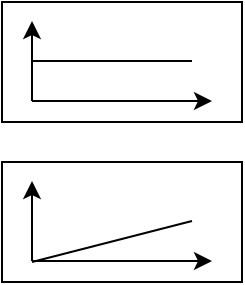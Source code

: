 <mxfile version="14.2.7" type="github"><diagram id="3PzJZbDtKYzu-LZqhPF3" name="Page-1"><mxGraphModel dx="1422" dy="882" grid="1" gridSize="10" guides="1" tooltips="1" connect="1" arrows="1" fold="1" page="1" pageScale="1" pageWidth="827" pageHeight="1169" math="0" shadow="0"><root><mxCell id="0"/><mxCell id="1" parent="0"/><mxCell id="RRLhm_AEm5dXJxbFZk_f-1" value="" style="rounded=0;whiteSpace=wrap;html=1;" vertex="1" parent="1"><mxGeometry x="40" y="40" width="120" height="60" as="geometry"/></mxCell><mxCell id="RRLhm_AEm5dXJxbFZk_f-4" value="" style="endArrow=classic;html=1;" edge="1" parent="1"><mxGeometry width="50" height="50" relative="1" as="geometry"><mxPoint x="55" y="89.5" as="sourcePoint"/><mxPoint x="55" y="49.5" as="targetPoint"/></mxGeometry></mxCell><mxCell id="RRLhm_AEm5dXJxbFZk_f-5" value="" style="endArrow=classic;html=1;" edge="1" parent="1"><mxGeometry width="50" height="50" relative="1" as="geometry"><mxPoint x="55" y="89.5" as="sourcePoint"/><mxPoint x="145" y="89.5" as="targetPoint"/></mxGeometry></mxCell><mxCell id="RRLhm_AEm5dXJxbFZk_f-7" value="" style="endArrow=none;html=1;" edge="1" parent="1"><mxGeometry width="50" height="50" relative="1" as="geometry"><mxPoint x="55" y="69.5" as="sourcePoint"/><mxPoint x="135" y="69.5" as="targetPoint"/></mxGeometry></mxCell><mxCell id="RRLhm_AEm5dXJxbFZk_f-8" value="" style="rounded=0;whiteSpace=wrap;html=1;" vertex="1" parent="1"><mxGeometry x="40" y="120" width="120" height="60" as="geometry"/></mxCell><mxCell id="RRLhm_AEm5dXJxbFZk_f-9" value="" style="endArrow=classic;html=1;" edge="1" parent="1"><mxGeometry width="50" height="50" relative="1" as="geometry"><mxPoint x="55" y="169.5" as="sourcePoint"/><mxPoint x="55" y="129.5" as="targetPoint"/></mxGeometry></mxCell><mxCell id="RRLhm_AEm5dXJxbFZk_f-10" value="" style="endArrow=classic;html=1;" edge="1" parent="1"><mxGeometry width="50" height="50" relative="1" as="geometry"><mxPoint x="55" y="169.5" as="sourcePoint"/><mxPoint x="145" y="169.5" as="targetPoint"/></mxGeometry></mxCell><mxCell id="RRLhm_AEm5dXJxbFZk_f-11" value="" style="endArrow=none;html=1;" edge="1" parent="1"><mxGeometry width="50" height="50" relative="1" as="geometry"><mxPoint x="55" y="170" as="sourcePoint"/><mxPoint x="135" y="149.5" as="targetPoint"/></mxGeometry></mxCell></root></mxGraphModel></diagram></mxfile>